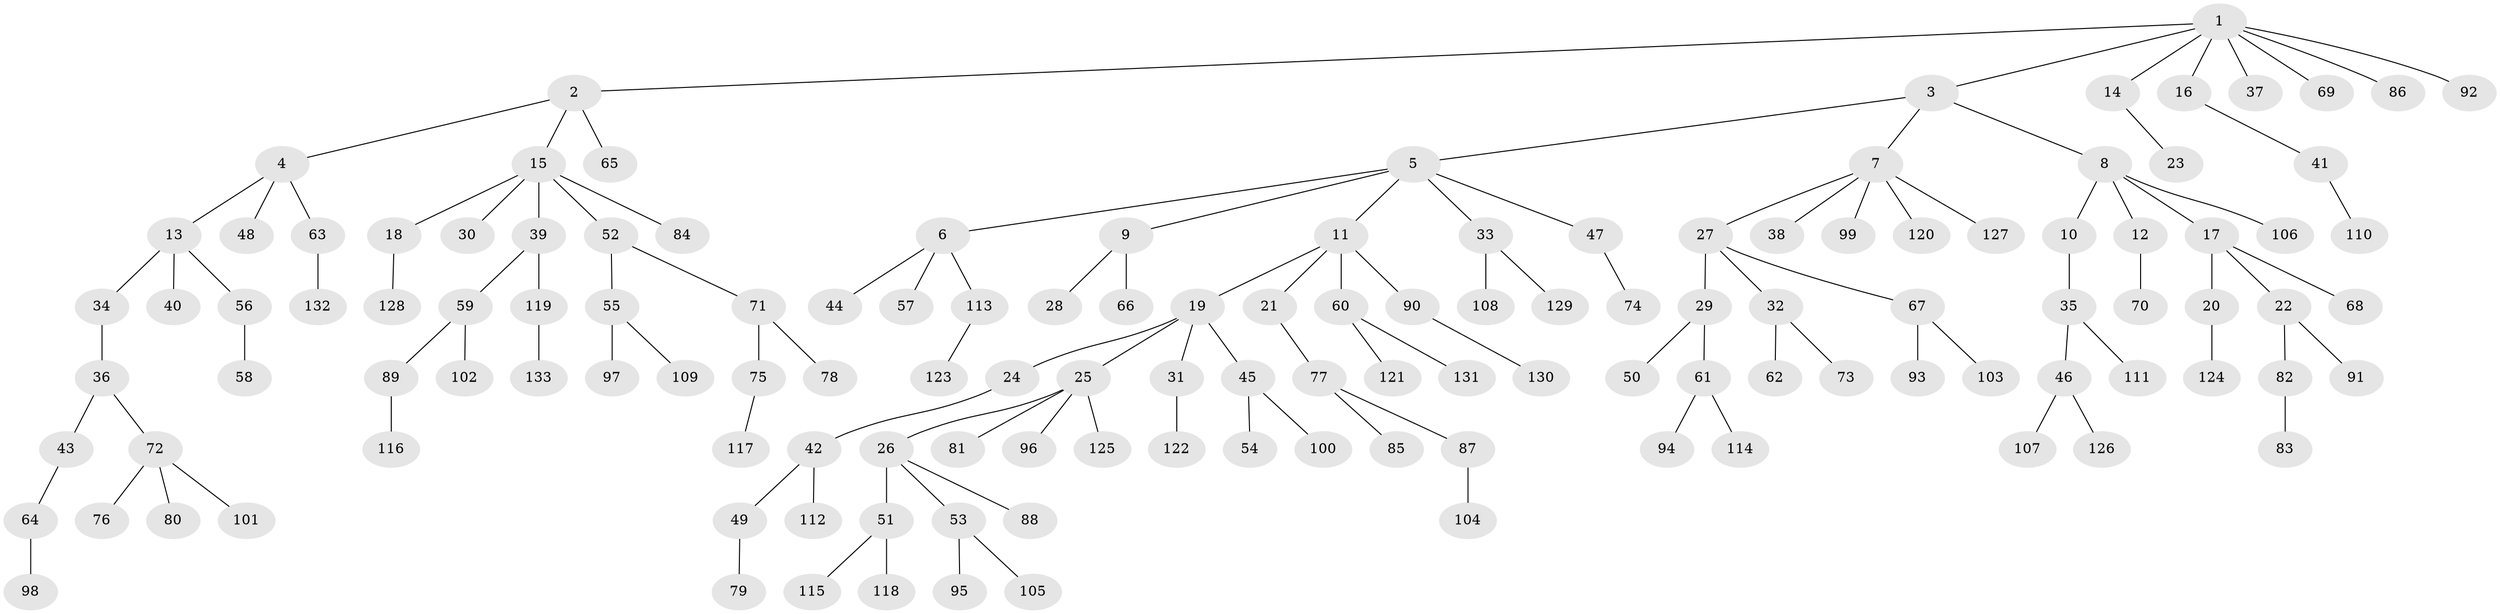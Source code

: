 // coarse degree distribution, {1: 0.8974358974358975, 2: 0.07692307692307693, 35: 0.02564102564102564}
// Generated by graph-tools (version 1.1) at 2025/56/03/04/25 21:56:30]
// undirected, 133 vertices, 132 edges
graph export_dot {
graph [start="1"]
  node [color=gray90,style=filled];
  1;
  2;
  3;
  4;
  5;
  6;
  7;
  8;
  9;
  10;
  11;
  12;
  13;
  14;
  15;
  16;
  17;
  18;
  19;
  20;
  21;
  22;
  23;
  24;
  25;
  26;
  27;
  28;
  29;
  30;
  31;
  32;
  33;
  34;
  35;
  36;
  37;
  38;
  39;
  40;
  41;
  42;
  43;
  44;
  45;
  46;
  47;
  48;
  49;
  50;
  51;
  52;
  53;
  54;
  55;
  56;
  57;
  58;
  59;
  60;
  61;
  62;
  63;
  64;
  65;
  66;
  67;
  68;
  69;
  70;
  71;
  72;
  73;
  74;
  75;
  76;
  77;
  78;
  79;
  80;
  81;
  82;
  83;
  84;
  85;
  86;
  87;
  88;
  89;
  90;
  91;
  92;
  93;
  94;
  95;
  96;
  97;
  98;
  99;
  100;
  101;
  102;
  103;
  104;
  105;
  106;
  107;
  108;
  109;
  110;
  111;
  112;
  113;
  114;
  115;
  116;
  117;
  118;
  119;
  120;
  121;
  122;
  123;
  124;
  125;
  126;
  127;
  128;
  129;
  130;
  131;
  132;
  133;
  1 -- 2;
  1 -- 3;
  1 -- 14;
  1 -- 16;
  1 -- 37;
  1 -- 69;
  1 -- 86;
  1 -- 92;
  2 -- 4;
  2 -- 15;
  2 -- 65;
  3 -- 5;
  3 -- 7;
  3 -- 8;
  4 -- 13;
  4 -- 48;
  4 -- 63;
  5 -- 6;
  5 -- 9;
  5 -- 11;
  5 -- 33;
  5 -- 47;
  6 -- 44;
  6 -- 57;
  6 -- 113;
  7 -- 27;
  7 -- 38;
  7 -- 99;
  7 -- 120;
  7 -- 127;
  8 -- 10;
  8 -- 12;
  8 -- 17;
  8 -- 106;
  9 -- 28;
  9 -- 66;
  10 -- 35;
  11 -- 19;
  11 -- 21;
  11 -- 60;
  11 -- 90;
  12 -- 70;
  13 -- 34;
  13 -- 40;
  13 -- 56;
  14 -- 23;
  15 -- 18;
  15 -- 30;
  15 -- 39;
  15 -- 52;
  15 -- 84;
  16 -- 41;
  17 -- 20;
  17 -- 22;
  17 -- 68;
  18 -- 128;
  19 -- 24;
  19 -- 25;
  19 -- 31;
  19 -- 45;
  20 -- 124;
  21 -- 77;
  22 -- 82;
  22 -- 91;
  24 -- 42;
  25 -- 26;
  25 -- 81;
  25 -- 96;
  25 -- 125;
  26 -- 51;
  26 -- 53;
  26 -- 88;
  27 -- 29;
  27 -- 32;
  27 -- 67;
  29 -- 50;
  29 -- 61;
  31 -- 122;
  32 -- 62;
  32 -- 73;
  33 -- 108;
  33 -- 129;
  34 -- 36;
  35 -- 46;
  35 -- 111;
  36 -- 43;
  36 -- 72;
  39 -- 59;
  39 -- 119;
  41 -- 110;
  42 -- 49;
  42 -- 112;
  43 -- 64;
  45 -- 54;
  45 -- 100;
  46 -- 107;
  46 -- 126;
  47 -- 74;
  49 -- 79;
  51 -- 115;
  51 -- 118;
  52 -- 55;
  52 -- 71;
  53 -- 95;
  53 -- 105;
  55 -- 97;
  55 -- 109;
  56 -- 58;
  59 -- 89;
  59 -- 102;
  60 -- 121;
  60 -- 131;
  61 -- 94;
  61 -- 114;
  63 -- 132;
  64 -- 98;
  67 -- 93;
  67 -- 103;
  71 -- 75;
  71 -- 78;
  72 -- 76;
  72 -- 80;
  72 -- 101;
  75 -- 117;
  77 -- 85;
  77 -- 87;
  82 -- 83;
  87 -- 104;
  89 -- 116;
  90 -- 130;
  113 -- 123;
  119 -- 133;
}
